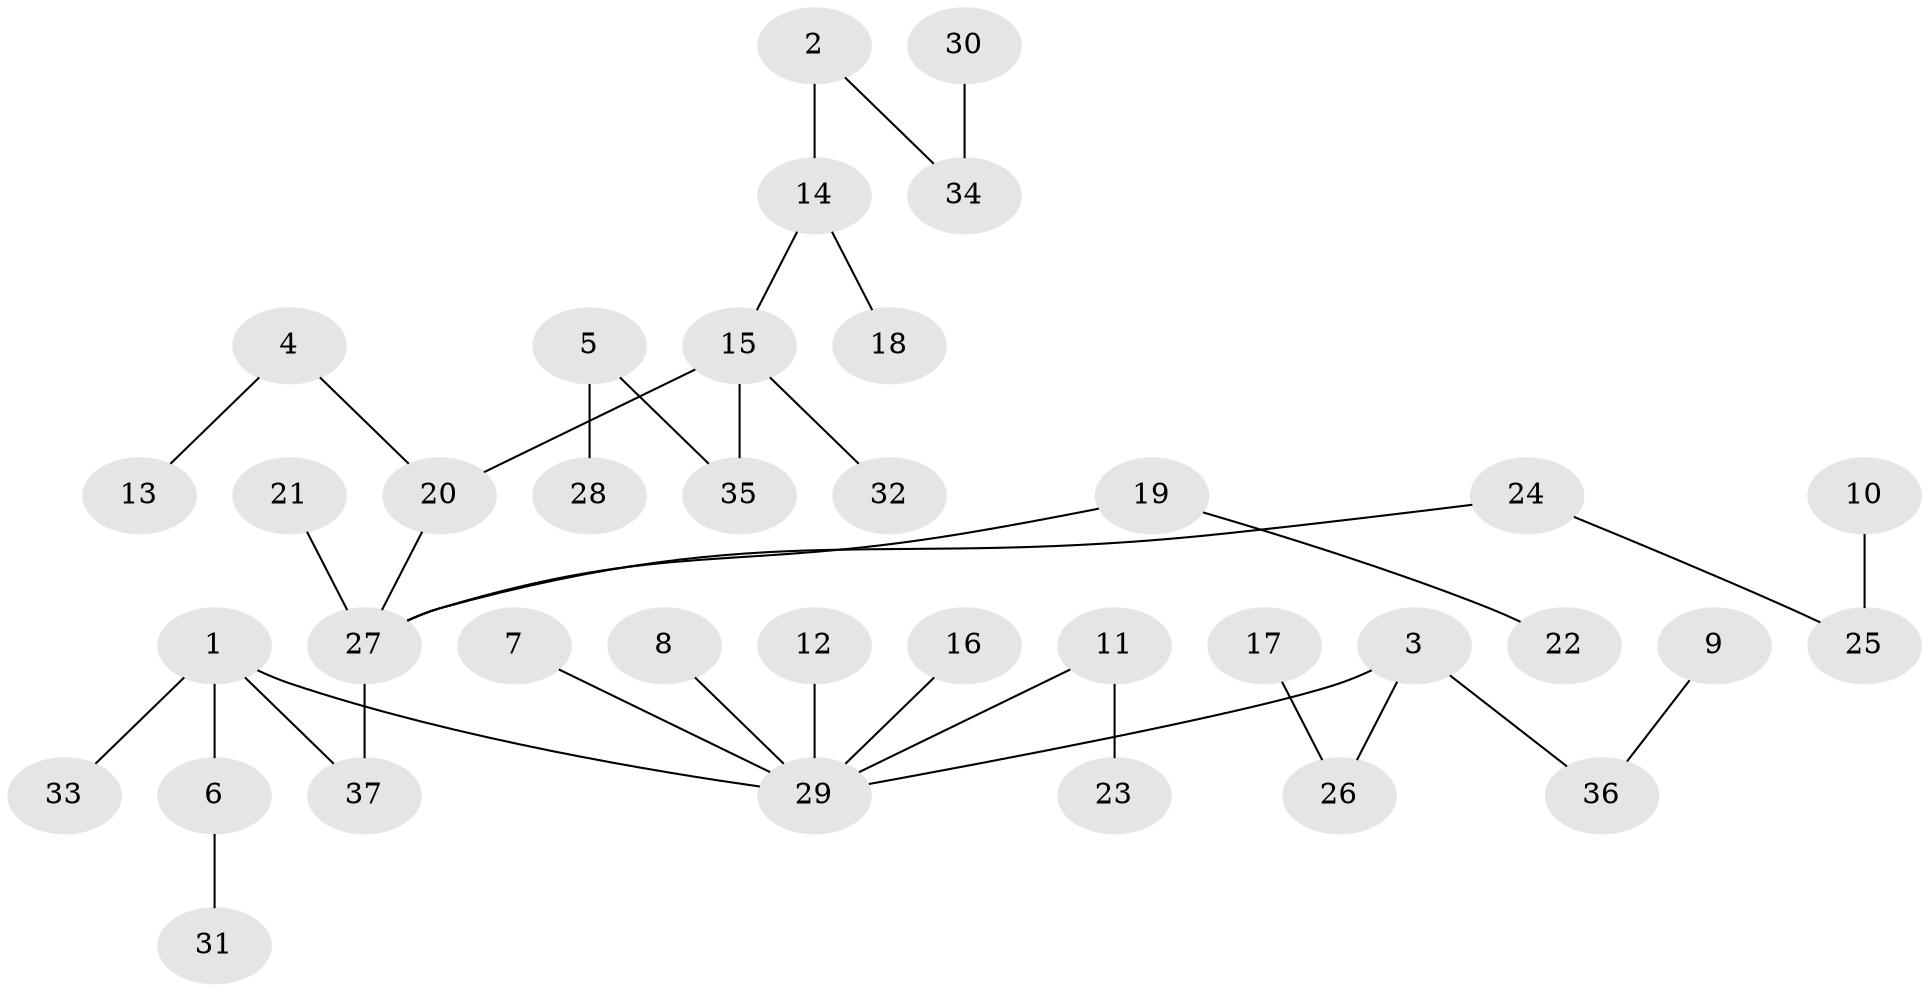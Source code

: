 // original degree distribution, {8: 0.008130081300813009, 5: 0.032520325203252036, 4: 0.06504065040650407, 6: 0.016260162601626018, 2: 0.2764227642276423, 3: 0.12195121951219512, 1: 0.4796747967479675}
// Generated by graph-tools (version 1.1) at 2025/37/03/04/25 23:37:27]
// undirected, 37 vertices, 36 edges
graph export_dot {
  node [color=gray90,style=filled];
  1;
  2;
  3;
  4;
  5;
  6;
  7;
  8;
  9;
  10;
  11;
  12;
  13;
  14;
  15;
  16;
  17;
  18;
  19;
  20;
  21;
  22;
  23;
  24;
  25;
  26;
  27;
  28;
  29;
  30;
  31;
  32;
  33;
  34;
  35;
  36;
  37;
  1 -- 6 [weight=1.0];
  1 -- 29 [weight=1.0];
  1 -- 33 [weight=1.0];
  1 -- 37 [weight=1.0];
  2 -- 14 [weight=1.0];
  2 -- 34 [weight=1.0];
  3 -- 26 [weight=1.0];
  3 -- 29 [weight=1.0];
  3 -- 36 [weight=1.0];
  4 -- 13 [weight=1.0];
  4 -- 20 [weight=1.0];
  5 -- 28 [weight=1.0];
  5 -- 35 [weight=1.0];
  6 -- 31 [weight=1.0];
  7 -- 29 [weight=1.0];
  8 -- 29 [weight=1.0];
  9 -- 36 [weight=1.0];
  10 -- 25 [weight=1.0];
  11 -- 23 [weight=1.0];
  11 -- 29 [weight=1.0];
  12 -- 29 [weight=1.0];
  14 -- 15 [weight=1.0];
  14 -- 18 [weight=1.0];
  15 -- 20 [weight=1.0];
  15 -- 32 [weight=1.0];
  15 -- 35 [weight=1.0];
  16 -- 29 [weight=1.0];
  17 -- 26 [weight=1.0];
  19 -- 22 [weight=1.0];
  19 -- 27 [weight=1.0];
  20 -- 27 [weight=1.0];
  21 -- 27 [weight=1.0];
  24 -- 25 [weight=1.0];
  24 -- 27 [weight=1.0];
  27 -- 37 [weight=1.0];
  30 -- 34 [weight=1.0];
}
